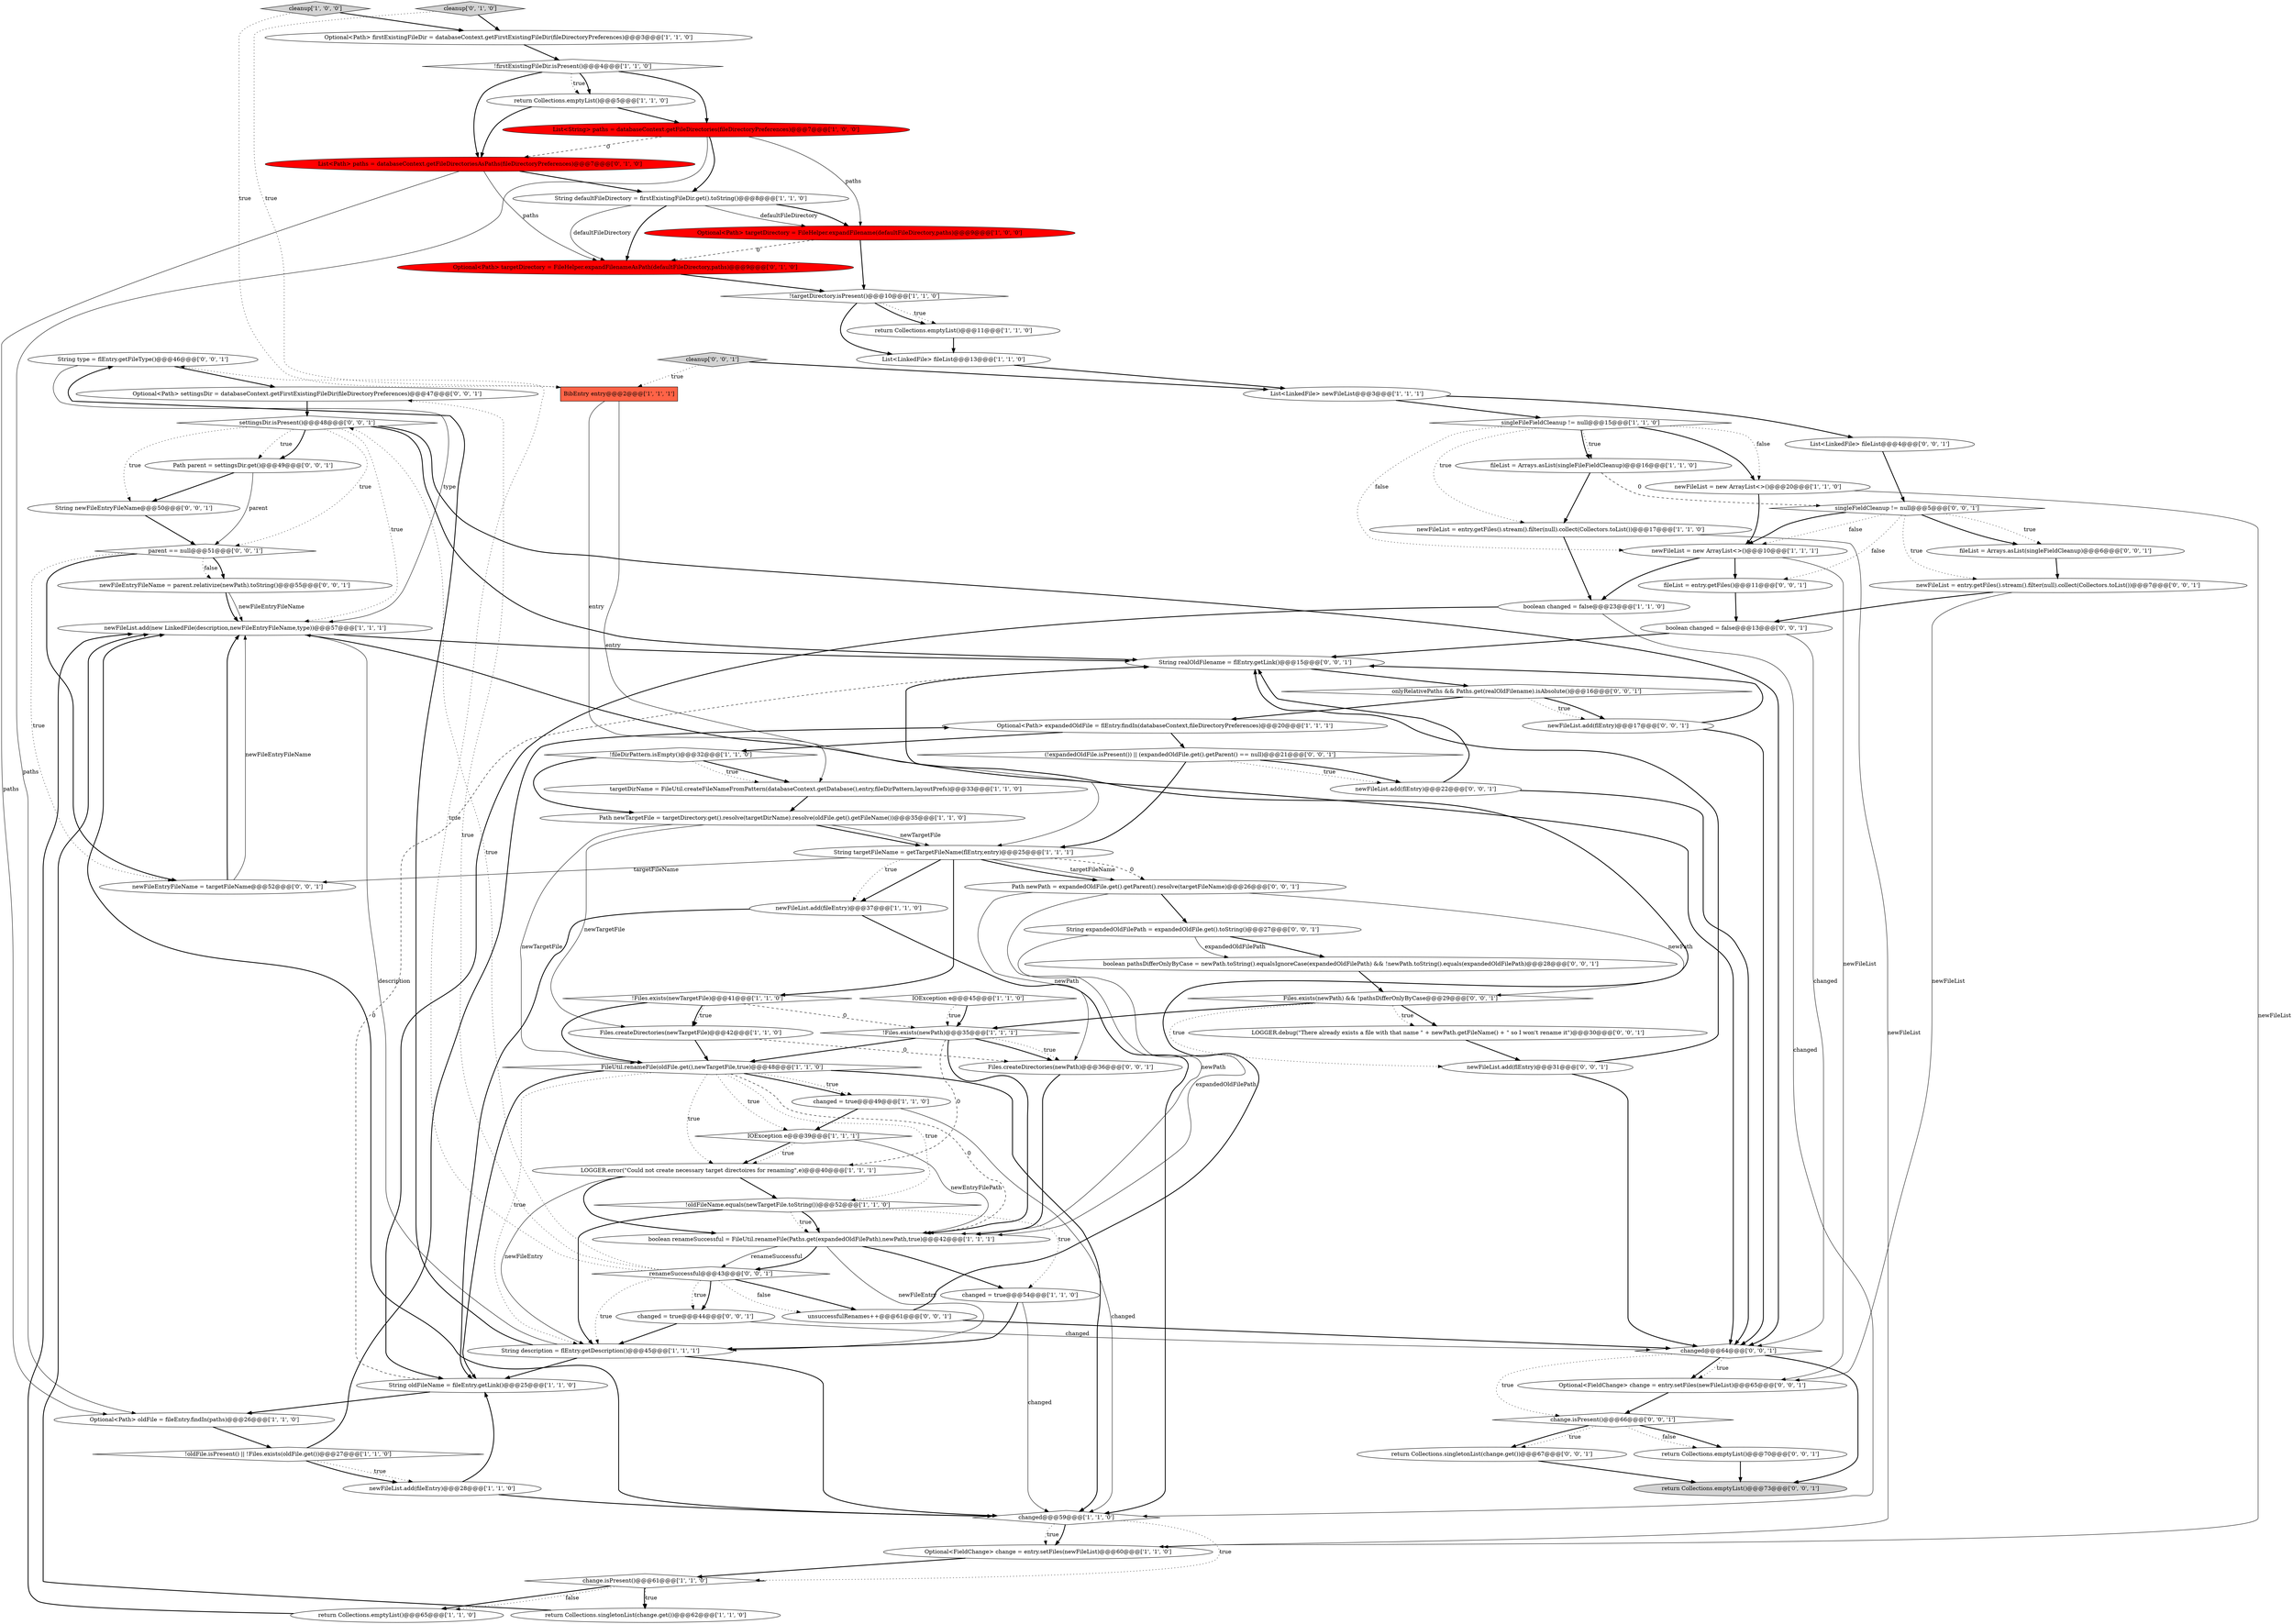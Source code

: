 digraph {
63 [style = filled, label = "String type = flEntry.getFileType()@@@46@@@['0', '0', '1']", fillcolor = white, shape = ellipse image = "AAA0AAABBB3BBB"];
50 [style = filled, label = "newFileEntryFileName = parent.relativize(newPath).toString()@@@55@@@['0', '0', '1']", fillcolor = white, shape = ellipse image = "AAA0AAABBB3BBB"];
82 [style = filled, label = "List<LinkedFile> fileList@@@4@@@['0', '0', '1']", fillcolor = white, shape = ellipse image = "AAA0AAABBB3BBB"];
81 [style = filled, label = "cleanup['0', '0', '1']", fillcolor = lightgray, shape = diamond image = "AAA0AAABBB3BBB"];
40 [style = filled, label = "!targetDirectory.isPresent()@@@10@@@['1', '1', '0']", fillcolor = white, shape = diamond image = "AAA0AAABBB1BBB"];
42 [style = filled, label = "boolean changed = false@@@23@@@['1', '1', '0']", fillcolor = white, shape = ellipse image = "AAA0AAABBB1BBB"];
3 [style = filled, label = "Path newTargetFile = targetDirectory.get().resolve(targetDirName).resolve(oldFile.get().getFileName())@@@35@@@['1', '1', '0']", fillcolor = white, shape = ellipse image = "AAA0AAABBB1BBB"];
44 [style = filled, label = "IOException e@@@39@@@['1', '1', '1']", fillcolor = white, shape = diamond image = "AAA0AAABBB1BBB"];
80 [style = filled, label = "unsuccessfulRenames++@@@61@@@['0', '0', '1']", fillcolor = white, shape = ellipse image = "AAA0AAABBB3BBB"];
25 [style = filled, label = "return Collections.singletonList(change.get())@@@62@@@['1', '1', '0']", fillcolor = white, shape = ellipse image = "AAA0AAABBB1BBB"];
54 [style = filled, label = "LOGGER.debug(\"There already exists a file with that name \" + newPath.getFileName() + \" so I won't rename it\")@@@30@@@['0', '0', '1']", fillcolor = white, shape = ellipse image = "AAA0AAABBB3BBB"];
28 [style = filled, label = "List<LinkedFile> newFileList@@@3@@@['1', '1', '1']", fillcolor = white, shape = ellipse image = "AAA0AAABBB1BBB"];
15 [style = filled, label = "targetDirName = FileUtil.createFileNameFromPattern(databaseContext.getDatabase(),entry,fileDirPattern,layoutPrefs)@@@33@@@['1', '1', '0']", fillcolor = white, shape = ellipse image = "AAA0AAABBB1BBB"];
13 [style = filled, label = "!oldFile.isPresent() || !Files.exists(oldFile.get())@@@27@@@['1', '1', '0']", fillcolor = white, shape = diamond image = "AAA0AAABBB1BBB"];
77 [style = filled, label = "newFileList.add(flEntry)@@@31@@@['0', '0', '1']", fillcolor = white, shape = ellipse image = "AAA0AAABBB3BBB"];
64 [style = filled, label = "Path newPath = expandedOldFile.get().getParent().resolve(targetFileName)@@@26@@@['0', '0', '1']", fillcolor = white, shape = ellipse image = "AAA0AAABBB3BBB"];
65 [style = filled, label = "Optional<Path> settingsDir = databaseContext.getFirstExistingFileDir(fileDirectoryPreferences)@@@47@@@['0', '0', '1']", fillcolor = white, shape = ellipse image = "AAA0AAABBB3BBB"];
6 [style = filled, label = "return Collections.emptyList()@@@5@@@['1', '1', '0']", fillcolor = white, shape = ellipse image = "AAA0AAABBB1BBB"];
52 [style = filled, label = "changed = true@@@44@@@['0', '0', '1']", fillcolor = white, shape = ellipse image = "AAA0AAABBB3BBB"];
30 [style = filled, label = "changed = true@@@54@@@['1', '1', '0']", fillcolor = white, shape = ellipse image = "AAA0AAABBB1BBB"];
35 [style = filled, label = "return Collections.emptyList()@@@11@@@['1', '1', '0']", fillcolor = white, shape = ellipse image = "AAA0AAABBB1BBB"];
18 [style = filled, label = "Optional<Path> oldFile = fileEntry.findIn(paths)@@@26@@@['1', '1', '0']", fillcolor = white, shape = ellipse image = "AAA0AAABBB1BBB"];
12 [style = filled, label = "fileList = Arrays.asList(singleFileFieldCleanup)@@@16@@@['1', '1', '0']", fillcolor = white, shape = ellipse image = "AAA0AAABBB1BBB"];
19 [style = filled, label = "newFileList.add(fileEntry)@@@28@@@['1', '1', '0']", fillcolor = white, shape = ellipse image = "AAA0AAABBB1BBB"];
7 [style = filled, label = "Optional<Path> targetDirectory = FileHelper.expandFilename(defaultFileDirectory,paths)@@@9@@@['1', '0', '0']", fillcolor = red, shape = ellipse image = "AAA1AAABBB1BBB"];
68 [style = filled, label = "parent == null@@@51@@@['0', '0', '1']", fillcolor = white, shape = diamond image = "AAA0AAABBB3BBB"];
39 [style = filled, label = "String defaultFileDirectory = firstExistingFileDir.get().toString()@@@8@@@['1', '1', '0']", fillcolor = white, shape = ellipse image = "AAA0AAABBB1BBB"];
78 [style = filled, label = "String expandedOldFilePath = expandedOldFile.get().toString()@@@27@@@['0', '0', '1']", fillcolor = white, shape = ellipse image = "AAA0AAABBB3BBB"];
57 [style = filled, label = "changed@@@64@@@['0', '0', '1']", fillcolor = white, shape = diamond image = "AAA0AAABBB3BBB"];
72 [style = filled, label = "boolean pathsDifferOnlyByCase = newPath.toString().equalsIgnoreCase(expandedOldFilePath) && !newPath.toString().equals(expandedOldFilePath)@@@28@@@['0', '0', '1']", fillcolor = white, shape = ellipse image = "AAA0AAABBB3BBB"];
70 [style = filled, label = "boolean changed = false@@@13@@@['0', '0', '1']", fillcolor = white, shape = ellipse image = "AAA0AAABBB3BBB"];
29 [style = filled, label = "!Files.exists(newPath)@@@35@@@['1', '1', '1']", fillcolor = white, shape = diamond image = "AAA0AAABBB1BBB"];
21 [style = filled, label = "newFileList.add(new LinkedFile(description,newFileEntryFileName,type))@@@57@@@['1', '1', '1']", fillcolor = white, shape = ellipse image = "AAA0AAABBB1BBB"];
62 [style = filled, label = "String newFileEntryFileName@@@50@@@['0', '0', '1']", fillcolor = white, shape = ellipse image = "AAA0AAABBB3BBB"];
14 [style = filled, label = "Optional<Path> firstExistingFileDir = databaseContext.getFirstExistingFileDir(fileDirectoryPreferences)@@@3@@@['1', '1', '0']", fillcolor = white, shape = ellipse image = "AAA0AAABBB1BBB"];
49 [style = filled, label = "fileList = Arrays.asList(singleFieldCleanup)@@@6@@@['0', '0', '1']", fillcolor = white, shape = ellipse image = "AAA0AAABBB3BBB"];
20 [style = filled, label = "IOException e@@@45@@@['1', '1', '0']", fillcolor = white, shape = diamond image = "AAA0AAABBB1BBB"];
16 [style = filled, label = "String targetFileName = getTargetFileName(flEntry,entry)@@@25@@@['1', '1', '1']", fillcolor = white, shape = ellipse image = "AAA0AAABBB1BBB"];
53 [style = filled, label = "singleFieldCleanup != null@@@5@@@['0', '0', '1']", fillcolor = white, shape = diamond image = "AAA0AAABBB3BBB"];
74 [style = filled, label = "newFileEntryFileName = targetFileName@@@52@@@['0', '0', '1']", fillcolor = white, shape = ellipse image = "AAA0AAABBB3BBB"];
33 [style = filled, label = "List<LinkedFile> fileList@@@13@@@['1', '1', '0']", fillcolor = white, shape = ellipse image = "AAA0AAABBB1BBB"];
51 [style = filled, label = "settingsDir.isPresent()@@@48@@@['0', '0', '1']", fillcolor = white, shape = diamond image = "AAA0AAABBB3BBB"];
1 [style = filled, label = "!oldFileName.equals(newTargetFile.toString())@@@52@@@['1', '1', '0']", fillcolor = white, shape = diamond image = "AAA0AAABBB1BBB"];
17 [style = filled, label = "change.isPresent()@@@61@@@['1', '1', '0']", fillcolor = white, shape = diamond image = "AAA0AAABBB1BBB"];
55 [style = filled, label = "(!expandedOldFile.isPresent()) || (expandedOldFile.get().getParent() == null)@@@21@@@['0', '0', '1']", fillcolor = white, shape = diamond image = "AAA0AAABBB3BBB"];
73 [style = filled, label = "Files.createDirectories(newPath)@@@36@@@['0', '0', '1']", fillcolor = white, shape = ellipse image = "AAA0AAABBB3BBB"];
31 [style = filled, label = "Optional<FieldChange> change = entry.setFiles(newFileList)@@@60@@@['1', '1', '0']", fillcolor = white, shape = ellipse image = "AAA0AAABBB1BBB"];
41 [style = filled, label = "List<String> paths = databaseContext.getFileDirectories(fileDirectoryPreferences)@@@7@@@['1', '0', '0']", fillcolor = red, shape = ellipse image = "AAA1AAABBB1BBB"];
79 [style = filled, label = "newFileList = entry.getFiles().stream().filter(null).collect(Collectors.toList())@@@7@@@['0', '0', '1']", fillcolor = white, shape = ellipse image = "AAA0AAABBB3BBB"];
11 [style = filled, label = "!firstExistingFileDir.isPresent()@@@4@@@['1', '1', '0']", fillcolor = white, shape = diamond image = "AAA0AAABBB1BBB"];
32 [style = filled, label = "BibEntry entry@@@2@@@['1', '1', '1']", fillcolor = tomato, shape = box image = "AAA0AAABBB1BBB"];
45 [style = filled, label = "!Files.exists(newTargetFile)@@@41@@@['1', '1', '0']", fillcolor = white, shape = diamond image = "AAA0AAABBB1BBB"];
47 [style = filled, label = "cleanup['0', '1', '0']", fillcolor = lightgray, shape = diamond image = "AAA0AAABBB2BBB"];
67 [style = filled, label = "change.isPresent()@@@66@@@['0', '0', '1']", fillcolor = white, shape = diamond image = "AAA0AAABBB3BBB"];
22 [style = filled, label = "newFileList.add(fileEntry)@@@37@@@['1', '1', '0']", fillcolor = white, shape = ellipse image = "AAA0AAABBB1BBB"];
34 [style = filled, label = "newFileList = new ArrayList<>()@@@20@@@['1', '1', '0']", fillcolor = white, shape = ellipse image = "AAA0AAABBB1BBB"];
37 [style = filled, label = "singleFileFieldCleanup != null@@@15@@@['1', '1', '0']", fillcolor = white, shape = diamond image = "AAA0AAABBB1BBB"];
83 [style = filled, label = "onlyRelativePaths && Paths.get(realOldFilename).isAbsolute()@@@16@@@['0', '0', '1']", fillcolor = white, shape = diamond image = "AAA0AAABBB3BBB"];
0 [style = filled, label = "Files.createDirectories(newTargetFile)@@@42@@@['1', '1', '0']", fillcolor = white, shape = ellipse image = "AAA0AAABBB1BBB"];
56 [style = filled, label = "newFileList.add(flEntry)@@@22@@@['0', '0', '1']", fillcolor = white, shape = ellipse image = "AAA0AAABBB3BBB"];
76 [style = filled, label = "return Collections.emptyList()@@@73@@@['0', '0', '1']", fillcolor = lightgray, shape = ellipse image = "AAA0AAABBB3BBB"];
23 [style = filled, label = "LOGGER.error(\"Could not create necessary target directoires for renaming\",e)@@@40@@@['1', '1', '1']", fillcolor = white, shape = ellipse image = "AAA0AAABBB1BBB"];
38 [style = filled, label = "changed@@@59@@@['1', '1', '0']", fillcolor = white, shape = diamond image = "AAA0AAABBB1BBB"];
71 [style = filled, label = "return Collections.emptyList()@@@70@@@['0', '0', '1']", fillcolor = white, shape = ellipse image = "AAA0AAABBB3BBB"];
8 [style = filled, label = "cleanup['1', '0', '0']", fillcolor = lightgray, shape = diamond image = "AAA0AAABBB1BBB"];
48 [style = filled, label = "List<Path> paths = databaseContext.getFileDirectoriesAsPaths(fileDirectoryPreferences)@@@7@@@['0', '1', '0']", fillcolor = red, shape = ellipse image = "AAA1AAABBB2BBB"];
66 [style = filled, label = "String realOldFilename = flEntry.getLink()@@@15@@@['0', '0', '1']", fillcolor = white, shape = ellipse image = "AAA0AAABBB3BBB"];
2 [style = filled, label = "changed = true@@@49@@@['1', '1', '0']", fillcolor = white, shape = ellipse image = "AAA0AAABBB1BBB"];
61 [style = filled, label = "newFileList.add(flEntry)@@@17@@@['0', '0', '1']", fillcolor = white, shape = ellipse image = "AAA0AAABBB3BBB"];
84 [style = filled, label = "Path parent = settingsDir.get()@@@49@@@['0', '0', '1']", fillcolor = white, shape = ellipse image = "AAA0AAABBB3BBB"];
10 [style = filled, label = "!fileDirPattern.isEmpty()@@@32@@@['1', '1', '0']", fillcolor = white, shape = diamond image = "AAA0AAABBB1BBB"];
9 [style = filled, label = "FileUtil.renameFile(oldFile.get(),newTargetFile,true)@@@48@@@['1', '1', '0']", fillcolor = white, shape = diamond image = "AAA0AAABBB1BBB"];
59 [style = filled, label = "fileList = entry.getFiles()@@@11@@@['0', '0', '1']", fillcolor = white, shape = ellipse image = "AAA0AAABBB3BBB"];
26 [style = filled, label = "newFileList = entry.getFiles().stream().filter(null).collect(Collectors.toList())@@@17@@@['1', '1', '0']", fillcolor = white, shape = ellipse image = "AAA0AAABBB1BBB"];
24 [style = filled, label = "String description = flEntry.getDescription()@@@45@@@['1', '1', '1']", fillcolor = white, shape = ellipse image = "AAA0AAABBB1BBB"];
5 [style = filled, label = "String oldFileName = fileEntry.getLink()@@@25@@@['1', '1', '0']", fillcolor = white, shape = ellipse image = "AAA0AAABBB1BBB"];
46 [style = filled, label = "Optional<Path> targetDirectory = FileHelper.expandFilenameAsPath(defaultFileDirectory,paths)@@@9@@@['0', '1', '0']", fillcolor = red, shape = ellipse image = "AAA1AAABBB2BBB"];
60 [style = filled, label = "return Collections.singletonList(change.get())@@@67@@@['0', '0', '1']", fillcolor = white, shape = ellipse image = "AAA0AAABBB3BBB"];
58 [style = filled, label = "renameSuccessful@@@43@@@['0', '0', '1']", fillcolor = white, shape = diamond image = "AAA0AAABBB3BBB"];
4 [style = filled, label = "newFileList = new ArrayList<>()@@@10@@@['1', '1', '1']", fillcolor = white, shape = ellipse image = "AAA0AAABBB1BBB"];
43 [style = filled, label = "boolean renameSuccessful = FileUtil.renameFile(Paths.get(expandedOldFilePath),newPath,true)@@@42@@@['1', '1', '1']", fillcolor = white, shape = ellipse image = "AAA0AAABBB1BBB"];
27 [style = filled, label = "return Collections.emptyList()@@@65@@@['1', '1', '0']", fillcolor = white, shape = ellipse image = "AAA0AAABBB1BBB"];
36 [style = filled, label = "Optional<Path> expandedOldFile = flEntry.findIn(databaseContext,fileDirectoryPreferences)@@@20@@@['1', '1', '1']", fillcolor = white, shape = ellipse image = "AAA0AAABBB1BBB"];
69 [style = filled, label = "Optional<FieldChange> change = entry.setFiles(newFileList)@@@65@@@['0', '0', '1']", fillcolor = white, shape = ellipse image = "AAA0AAABBB3BBB"];
75 [style = filled, label = "Files.exists(newPath) && !pathsDifferOnlyByCase@@@29@@@['0', '0', '1']", fillcolor = white, shape = diamond image = "AAA0AAABBB3BBB"];
17->25 [style = bold, label=""];
24->63 [style = bold, label=""];
61->66 [style = bold, label=""];
70->66 [style = bold, label=""];
51->21 [style = dotted, label="true"];
81->28 [style = bold, label=""];
74->21 [style = solid, label="newFileEntryFileName"];
68->50 [style = bold, label=""];
83->61 [style = bold, label=""];
75->29 [style = bold, label=""];
63->21 [style = solid, label="type"];
61->57 [style = bold, label=""];
16->64 [style = bold, label=""];
67->60 [style = bold, label=""];
64->43 [style = solid, label="newPath"];
38->31 [style = bold, label=""];
67->71 [style = bold, label=""];
3->16 [style = bold, label=""];
58->63 [style = dotted, label="true"];
74->21 [style = bold, label=""];
48->39 [style = bold, label=""];
36->55 [style = bold, label=""];
65->51 [style = bold, label=""];
39->7 [style = solid, label="defaultFileDirectory"];
52->24 [style = bold, label=""];
19->5 [style = bold, label=""];
44->23 [style = bold, label=""];
4->59 [style = bold, label=""];
64->75 [style = solid, label="newPath"];
64->73 [style = solid, label="newPath"];
52->57 [style = solid, label="changed"];
13->36 [style = bold, label=""];
2->44 [style = bold, label=""];
45->0 [style = bold, label=""];
6->41 [style = bold, label=""];
68->74 [style = bold, label=""];
41->7 [style = solid, label="paths"];
3->0 [style = solid, label="newTargetFile"];
82->53 [style = bold, label=""];
9->5 [style = bold, label=""];
29->43 [style = bold, label=""];
80->57 [style = bold, label=""];
38->31 [style = dotted, label="true"];
58->51 [style = dotted, label="true"];
17->27 [style = bold, label=""];
58->24 [style = dotted, label="true"];
9->38 [style = bold, label=""];
43->58 [style = solid, label="renameSuccessful"];
29->73 [style = dotted, label="true"];
14->11 [style = bold, label=""];
43->58 [style = bold, label=""];
51->84 [style = dotted, label="true"];
41->48 [style = dashed, label="0"];
25->21 [style = bold, label=""];
45->29 [style = dashed, label="0"];
30->38 [style = solid, label="changed"];
53->49 [style = dotted, label="true"];
37->34 [style = dotted, label="false"];
53->79 [style = dotted, label="true"];
68->50 [style = dotted, label="false"];
26->42 [style = bold, label=""];
28->37 [style = bold, label=""];
73->43 [style = bold, label=""];
48->46 [style = solid, label="paths"];
9->2 [style = bold, label=""];
11->48 [style = bold, label=""];
16->45 [style = bold, label=""];
33->28 [style = bold, label=""];
48->18 [style = solid, label="paths"];
0->73 [style = dashed, label="0"];
54->77 [style = bold, label=""];
13->19 [style = dotted, label="true"];
1->43 [style = dotted, label="true"];
29->73 [style = bold, label=""];
24->38 [style = bold, label=""];
56->57 [style = bold, label=""];
57->67 [style = dotted, label="true"];
22->5 [style = bold, label=""];
42->38 [style = solid, label="changed"];
1->30 [style = dotted, label="true"];
24->5 [style = bold, label=""];
40->35 [style = dotted, label="true"];
4->69 [style = solid, label="newFileList"];
80->66 [style = bold, label=""];
22->38 [style = bold, label=""];
9->24 [style = dotted, label="true"];
66->83 [style = bold, label=""];
16->64 [style = solid, label="targetFileName"];
83->61 [style = dotted, label="true"];
32->16 [style = solid, label="entry"];
39->7 [style = bold, label=""];
57->76 [style = bold, label=""];
45->0 [style = dotted, label="true"];
58->80 [style = bold, label=""];
2->38 [style = solid, label="changed"];
67->60 [style = dotted, label="true"];
44->23 [style = dotted, label="true"];
62->68 [style = bold, label=""];
23->24 [style = solid, label="newFileEntry"];
46->40 [style = bold, label=""];
19->38 [style = bold, label=""];
41->18 [style = solid, label="paths"];
6->48 [style = bold, label=""];
21->66 [style = bold, label=""];
57->69 [style = bold, label=""];
57->69 [style = dotted, label="true"];
26->31 [style = solid, label="newFileList"];
55->56 [style = dotted, label="true"];
58->52 [style = dotted, label="true"];
30->24 [style = bold, label=""];
40->35 [style = bold, label=""];
39->46 [style = bold, label=""];
63->65 [style = bold, label=""];
51->68 [style = dotted, label="true"];
21->57 [style = bold, label=""];
72->75 [style = bold, label=""];
29->23 [style = dashed, label="0"];
3->16 [style = solid, label="newTargetFile"];
39->46 [style = solid, label="defaultFileDirectory"];
23->43 [style = bold, label=""];
83->36 [style = bold, label=""];
79->69 [style = solid, label="newFileList"];
8->14 [style = bold, label=""];
24->21 [style = solid, label="description"];
84->62 [style = bold, label=""];
5->18 [style = bold, label=""];
67->71 [style = dotted, label="false"];
56->66 [style = bold, label=""];
15->3 [style = bold, label=""];
58->80 [style = dotted, label="false"];
37->12 [style = bold, label=""];
12->53 [style = dashed, label="0"];
9->43 [style = dashed, label="0"];
9->44 [style = dotted, label="true"];
47->32 [style = dotted, label="true"];
71->76 [style = bold, label=""];
11->41 [style = bold, label=""];
77->66 [style = bold, label=""];
43->24 [style = solid, label="newFileEntry"];
40->33 [style = bold, label=""];
13->19 [style = bold, label=""];
78->72 [style = bold, label=""];
51->84 [style = bold, label=""];
78->43 [style = solid, label="expandedOldFilePath"];
17->25 [style = dotted, label="true"];
58->65 [style = dotted, label="true"];
7->46 [style = dashed, label="0"];
32->15 [style = solid, label="entry"];
9->23 [style = dotted, label="true"];
49->79 [style = bold, label=""];
11->6 [style = dotted, label="true"];
37->26 [style = dotted, label="true"];
53->59 [style = dotted, label="false"];
59->70 [style = bold, label=""];
64->78 [style = bold, label=""];
9->1 [style = dotted, label="true"];
55->16 [style = bold, label=""];
51->57 [style = bold, label=""];
31->17 [style = bold, label=""];
27->21 [style = bold, label=""];
75->54 [style = bold, label=""];
45->9 [style = bold, label=""];
7->40 [style = bold, label=""];
37->4 [style = dotted, label="false"];
36->10 [style = bold, label=""];
0->9 [style = bold, label=""];
10->15 [style = bold, label=""];
77->57 [style = bold, label=""];
69->67 [style = bold, label=""];
75->54 [style = dotted, label="true"];
20->29 [style = bold, label=""];
81->32 [style = dotted, label="true"];
44->43 [style = solid, label="newEntryFilePath"];
1->43 [style = bold, label=""];
78->72 [style = solid, label="expandedOldFilePath"];
60->76 [style = bold, label=""];
11->6 [style = bold, label=""];
29->9 [style = bold, label=""];
35->33 [style = bold, label=""];
53->4 [style = dotted, label="false"];
4->42 [style = bold, label=""];
37->12 [style = dotted, label="true"];
10->3 [style = bold, label=""];
17->27 [style = dotted, label="false"];
12->26 [style = bold, label=""];
16->22 [style = dotted, label="true"];
16->22 [style = bold, label=""];
8->32 [style = dotted, label="true"];
43->30 [style = bold, label=""];
55->56 [style = bold, label=""];
3->9 [style = solid, label="newTargetFile"];
75->77 [style = dotted, label="true"];
10->15 [style = dotted, label="true"];
53->49 [style = bold, label=""];
79->70 [style = bold, label=""];
84->68 [style = solid, label="parent"];
20->29 [style = dotted, label="true"];
68->74 [style = dotted, label="true"];
1->24 [style = bold, label=""];
37->34 [style = bold, label=""];
9->2 [style = dotted, label="true"];
38->17 [style = dotted, label="true"];
18->13 [style = bold, label=""];
23->1 [style = bold, label=""];
34->4 [style = bold, label=""];
38->21 [style = bold, label=""];
51->62 [style = dotted, label="true"];
5->66 [style = dashed, label="0"];
28->82 [style = bold, label=""];
58->52 [style = bold, label=""];
42->5 [style = bold, label=""];
53->4 [style = bold, label=""];
41->39 [style = bold, label=""];
50->21 [style = bold, label=""];
70->57 [style = solid, label="changed"];
34->31 [style = solid, label="newFileList"];
47->14 [style = bold, label=""];
16->64 [style = dashed, label="0"];
16->74 [style = solid, label="targetFileName"];
50->21 [style = solid, label="newFileEntryFileName"];
51->66 [style = bold, label=""];
}
